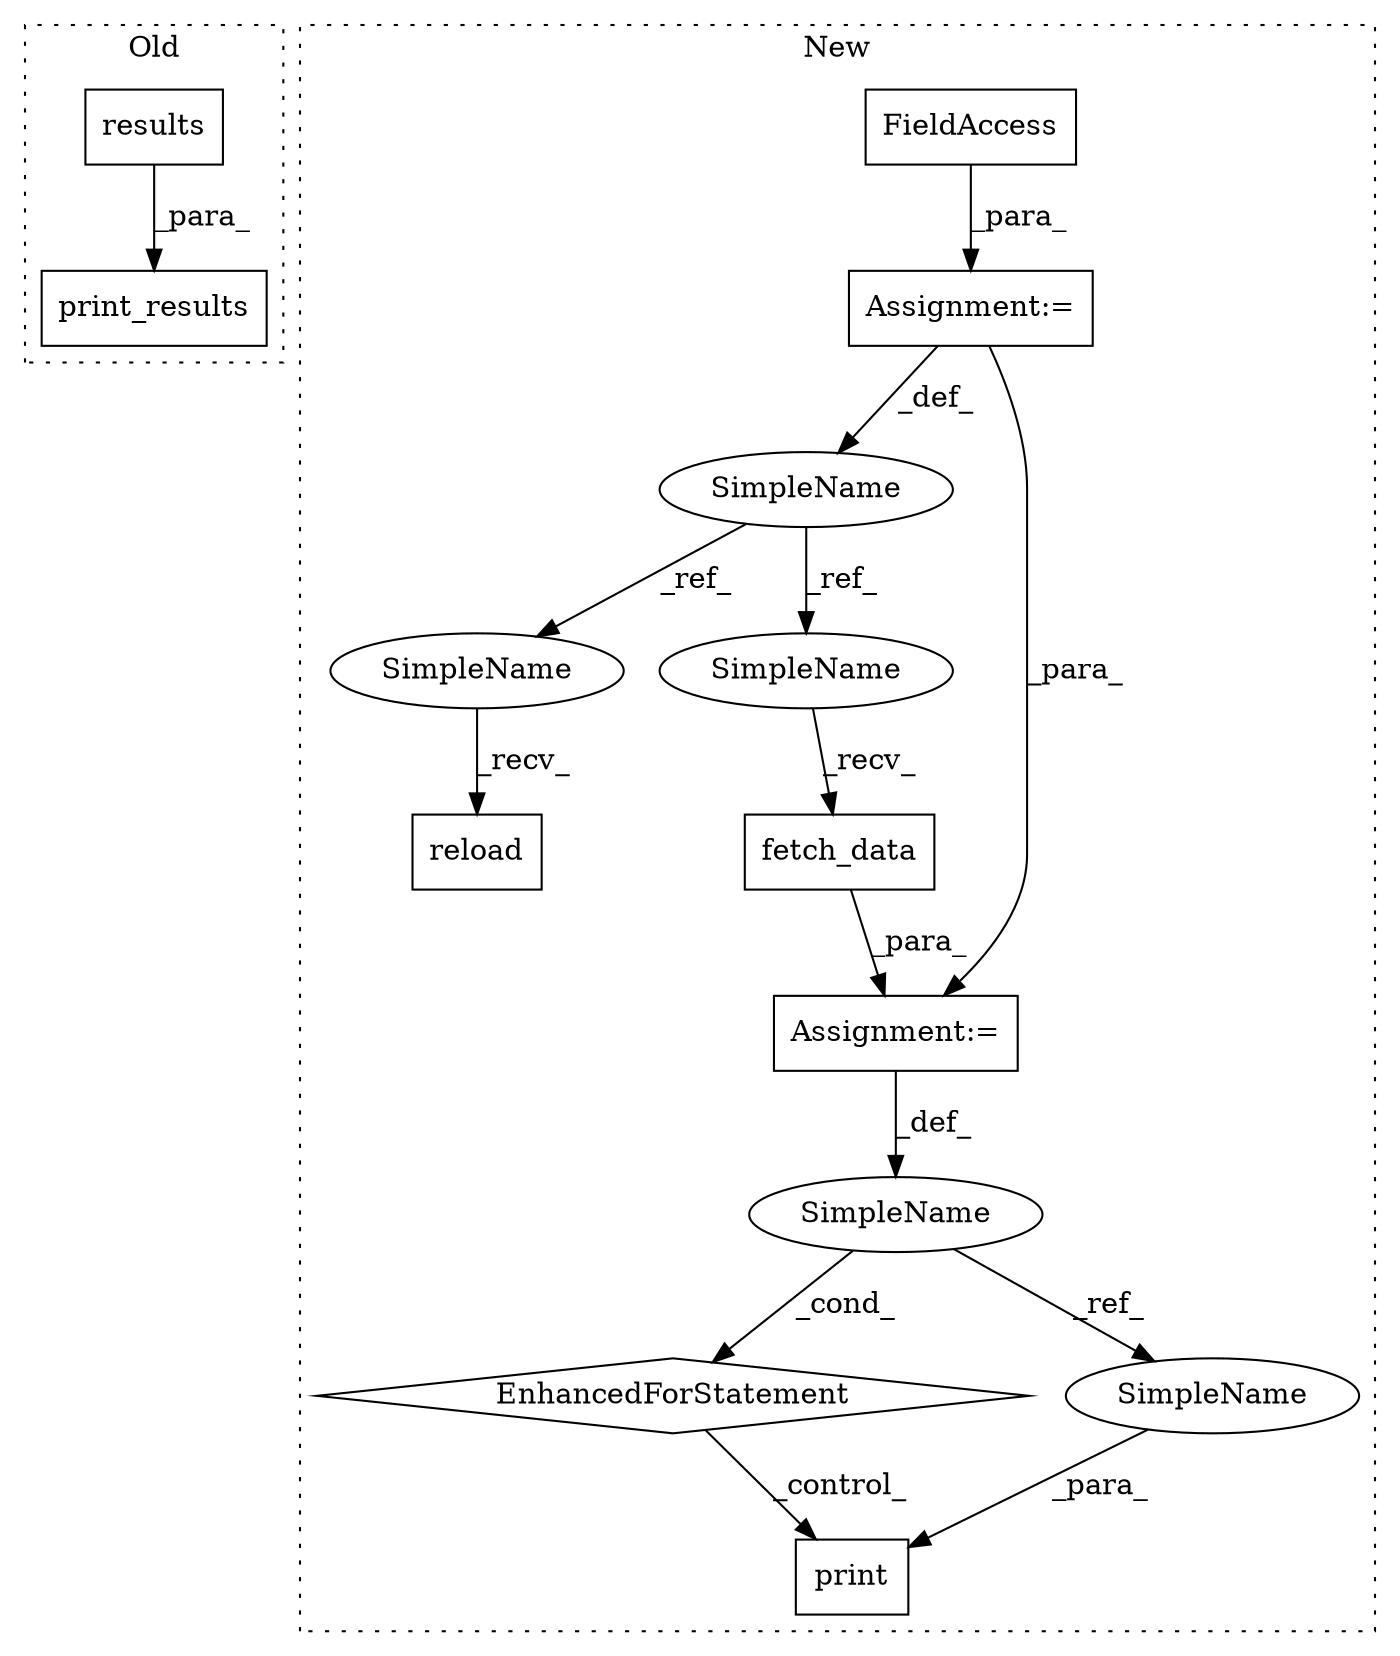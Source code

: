 digraph G {
subgraph cluster0 {
1 [label="results" a="32" s="2084" l="9" shape="box"];
3 [label="print_results" a="32" s="2060,2093" l="14,1" shape="box"];
label = "Old";
style="dotted";
}
subgraph cluster1 {
2 [label="print" a="32" s="1938,1947" l="6,1" shape="box"];
4 [label="EnhancedForStatement" a="70" s="1835,1928" l="53,2" shape="diamond"];
5 [label="SimpleName" a="42" s="1892" l="3" shape="ellipse"];
6 [label="fetch_data" a="32" s="1916" l="12" shape="box"];
7 [label="SimpleName" a="42" s="1758" l="17" shape="ellipse"];
8 [label="reload" a="32" s="1821" l="8" shape="box"];
9 [label="Assignment:=" a="7" s="1835,1928" l="53,2" shape="box"];
10 [label="Assignment:=" a="7" s="1775" l="1" shape="box"];
11 [label="FieldAccess" a="22" s="1776" l="21" shape="box"];
12 [label="SimpleName" a="42" s="1944" l="3" shape="ellipse"];
13 [label="SimpleName" a="42" s="1803" l="17" shape="ellipse"];
14 [label="SimpleName" a="42" s="1898" l="17" shape="ellipse"];
label = "New";
style="dotted";
}
1 -> 3 [label="_para_"];
4 -> 2 [label="_control_"];
5 -> 4 [label="_cond_"];
5 -> 12 [label="_ref_"];
6 -> 9 [label="_para_"];
7 -> 13 [label="_ref_"];
7 -> 14 [label="_ref_"];
9 -> 5 [label="_def_"];
10 -> 9 [label="_para_"];
10 -> 7 [label="_def_"];
11 -> 10 [label="_para_"];
12 -> 2 [label="_para_"];
13 -> 8 [label="_recv_"];
14 -> 6 [label="_recv_"];
}